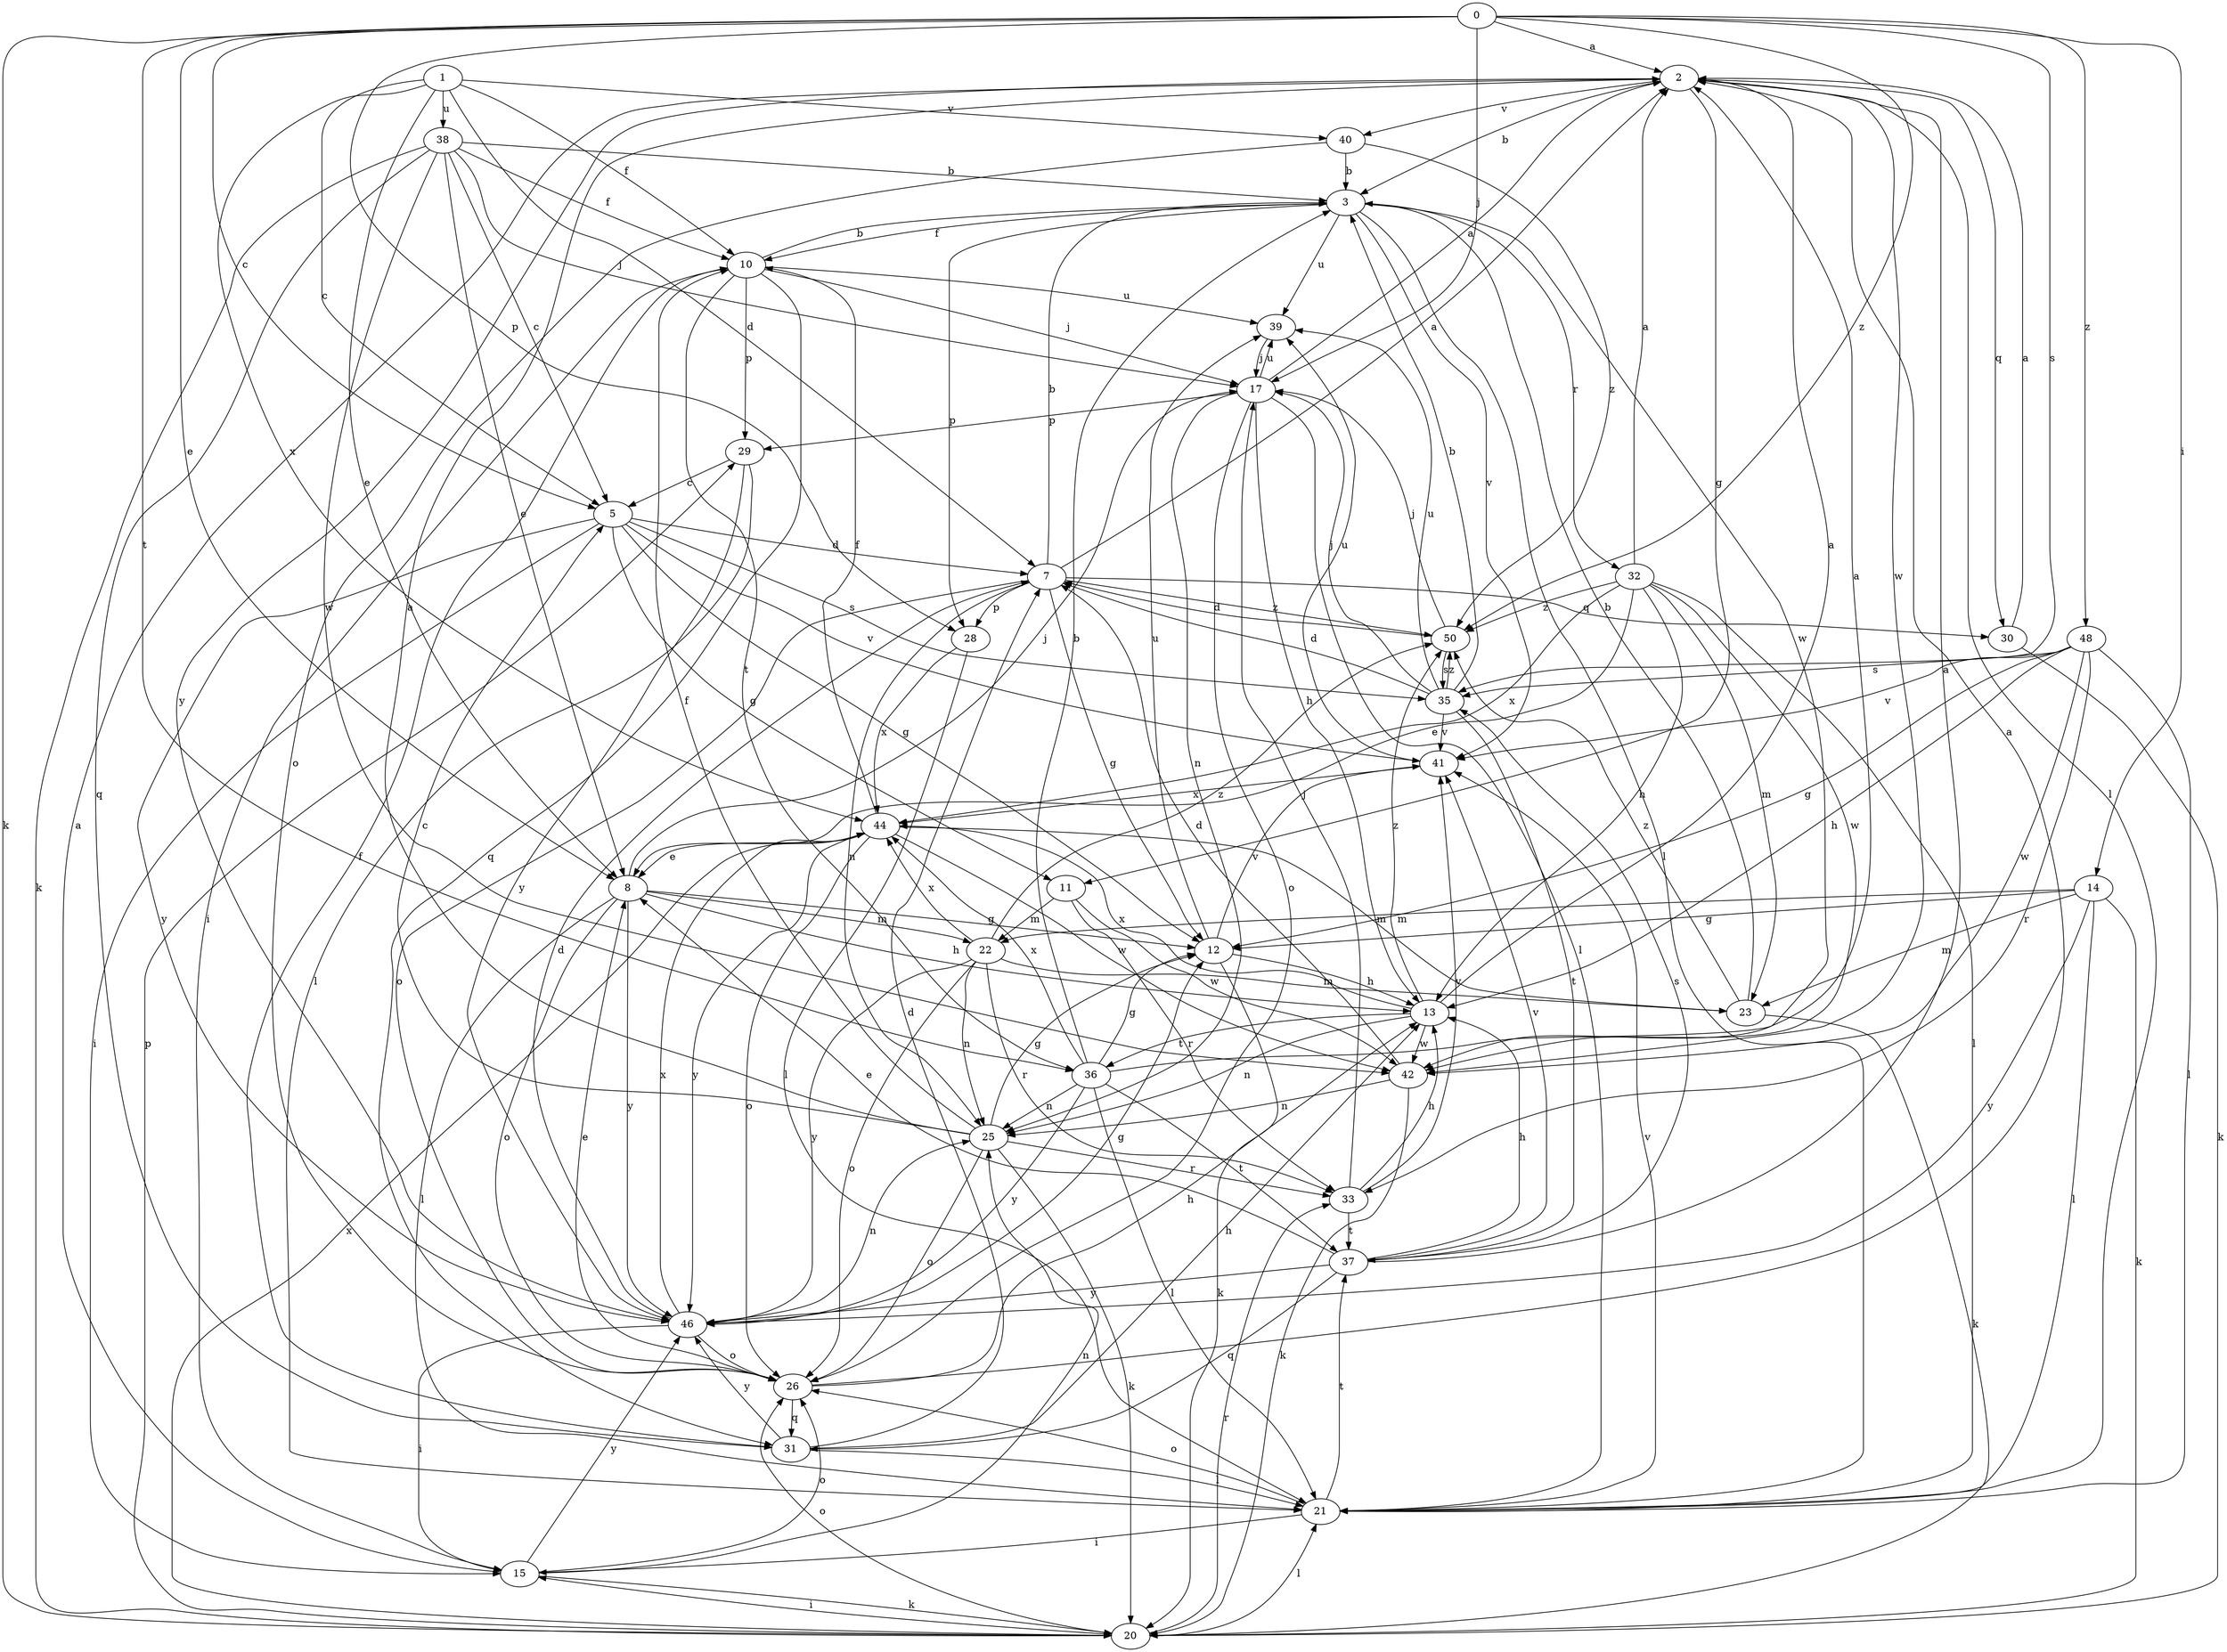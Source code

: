 strict digraph  {
0;
1;
2;
3;
5;
7;
8;
10;
11;
12;
13;
14;
15;
17;
20;
21;
22;
23;
25;
26;
28;
29;
30;
31;
32;
33;
35;
36;
37;
38;
39;
40;
41;
42;
44;
46;
48;
50;
0 -> 2  [label=a];
0 -> 5  [label=c];
0 -> 8  [label=e];
0 -> 14  [label=i];
0 -> 17  [label=j];
0 -> 20  [label=k];
0 -> 28  [label=p];
0 -> 35  [label=s];
0 -> 36  [label=t];
0 -> 48  [label=z];
0 -> 50  [label=z];
1 -> 5  [label=c];
1 -> 7  [label=d];
1 -> 8  [label=e];
1 -> 10  [label=f];
1 -> 38  [label=u];
1 -> 40  [label=v];
1 -> 44  [label=x];
2 -> 3  [label=b];
2 -> 11  [label=g];
2 -> 21  [label=l];
2 -> 30  [label=q];
2 -> 40  [label=v];
2 -> 42  [label=w];
2 -> 46  [label=y];
3 -> 10  [label=f];
3 -> 21  [label=l];
3 -> 28  [label=p];
3 -> 32  [label=r];
3 -> 39  [label=u];
3 -> 41  [label=v];
3 -> 42  [label=w];
5 -> 7  [label=d];
5 -> 11  [label=g];
5 -> 12  [label=g];
5 -> 15  [label=i];
5 -> 35  [label=s];
5 -> 41  [label=v];
5 -> 46  [label=y];
7 -> 2  [label=a];
7 -> 3  [label=b];
7 -> 12  [label=g];
7 -> 25  [label=n];
7 -> 26  [label=o];
7 -> 28  [label=p];
7 -> 30  [label=q];
7 -> 50  [label=z];
8 -> 12  [label=g];
8 -> 13  [label=h];
8 -> 17  [label=j];
8 -> 21  [label=l];
8 -> 22  [label=m];
8 -> 26  [label=o];
8 -> 46  [label=y];
10 -> 3  [label=b];
10 -> 15  [label=i];
10 -> 17  [label=j];
10 -> 29  [label=p];
10 -> 31  [label=q];
10 -> 36  [label=t];
10 -> 39  [label=u];
11 -> 22  [label=m];
11 -> 33  [label=r];
11 -> 42  [label=w];
12 -> 13  [label=h];
12 -> 20  [label=k];
12 -> 39  [label=u];
12 -> 41  [label=v];
13 -> 2  [label=a];
13 -> 25  [label=n];
13 -> 36  [label=t];
13 -> 42  [label=w];
13 -> 44  [label=x];
13 -> 50  [label=z];
14 -> 12  [label=g];
14 -> 20  [label=k];
14 -> 21  [label=l];
14 -> 22  [label=m];
14 -> 23  [label=m];
14 -> 46  [label=y];
15 -> 2  [label=a];
15 -> 20  [label=k];
15 -> 25  [label=n];
15 -> 26  [label=o];
15 -> 46  [label=y];
17 -> 2  [label=a];
17 -> 13  [label=h];
17 -> 21  [label=l];
17 -> 25  [label=n];
17 -> 26  [label=o];
17 -> 29  [label=p];
17 -> 39  [label=u];
20 -> 15  [label=i];
20 -> 21  [label=l];
20 -> 26  [label=o];
20 -> 29  [label=p];
20 -> 33  [label=r];
20 -> 44  [label=x];
21 -> 15  [label=i];
21 -> 26  [label=o];
21 -> 37  [label=t];
21 -> 41  [label=v];
22 -> 23  [label=m];
22 -> 25  [label=n];
22 -> 26  [label=o];
22 -> 33  [label=r];
22 -> 44  [label=x];
22 -> 46  [label=y];
22 -> 50  [label=z];
23 -> 3  [label=b];
23 -> 20  [label=k];
23 -> 50  [label=z];
25 -> 2  [label=a];
25 -> 5  [label=c];
25 -> 10  [label=f];
25 -> 12  [label=g];
25 -> 20  [label=k];
25 -> 26  [label=o];
25 -> 33  [label=r];
26 -> 2  [label=a];
26 -> 8  [label=e];
26 -> 13  [label=h];
26 -> 31  [label=q];
28 -> 21  [label=l];
28 -> 44  [label=x];
29 -> 5  [label=c];
29 -> 21  [label=l];
29 -> 46  [label=y];
30 -> 2  [label=a];
30 -> 20  [label=k];
31 -> 7  [label=d];
31 -> 10  [label=f];
31 -> 13  [label=h];
31 -> 21  [label=l];
31 -> 46  [label=y];
32 -> 2  [label=a];
32 -> 8  [label=e];
32 -> 13  [label=h];
32 -> 21  [label=l];
32 -> 23  [label=m];
32 -> 42  [label=w];
32 -> 44  [label=x];
32 -> 50  [label=z];
33 -> 13  [label=h];
33 -> 17  [label=j];
33 -> 37  [label=t];
33 -> 41  [label=v];
35 -> 3  [label=b];
35 -> 7  [label=d];
35 -> 17  [label=j];
35 -> 37  [label=t];
35 -> 39  [label=u];
35 -> 41  [label=v];
35 -> 50  [label=z];
36 -> 2  [label=a];
36 -> 3  [label=b];
36 -> 12  [label=g];
36 -> 21  [label=l];
36 -> 25  [label=n];
36 -> 37  [label=t];
36 -> 44  [label=x];
36 -> 46  [label=y];
37 -> 2  [label=a];
37 -> 8  [label=e];
37 -> 13  [label=h];
37 -> 31  [label=q];
37 -> 35  [label=s];
37 -> 41  [label=v];
37 -> 46  [label=y];
38 -> 3  [label=b];
38 -> 5  [label=c];
38 -> 8  [label=e];
38 -> 10  [label=f];
38 -> 17  [label=j];
38 -> 20  [label=k];
38 -> 31  [label=q];
38 -> 42  [label=w];
39 -> 17  [label=j];
40 -> 3  [label=b];
40 -> 26  [label=o];
40 -> 50  [label=z];
41 -> 39  [label=u];
41 -> 44  [label=x];
42 -> 7  [label=d];
42 -> 20  [label=k];
42 -> 25  [label=n];
44 -> 8  [label=e];
44 -> 10  [label=f];
44 -> 23  [label=m];
44 -> 26  [label=o];
44 -> 42  [label=w];
44 -> 46  [label=y];
46 -> 7  [label=d];
46 -> 12  [label=g];
46 -> 15  [label=i];
46 -> 25  [label=n];
46 -> 26  [label=o];
46 -> 44  [label=x];
48 -> 12  [label=g];
48 -> 13  [label=h];
48 -> 21  [label=l];
48 -> 33  [label=r];
48 -> 35  [label=s];
48 -> 41  [label=v];
48 -> 42  [label=w];
50 -> 7  [label=d];
50 -> 17  [label=j];
50 -> 35  [label=s];
}
